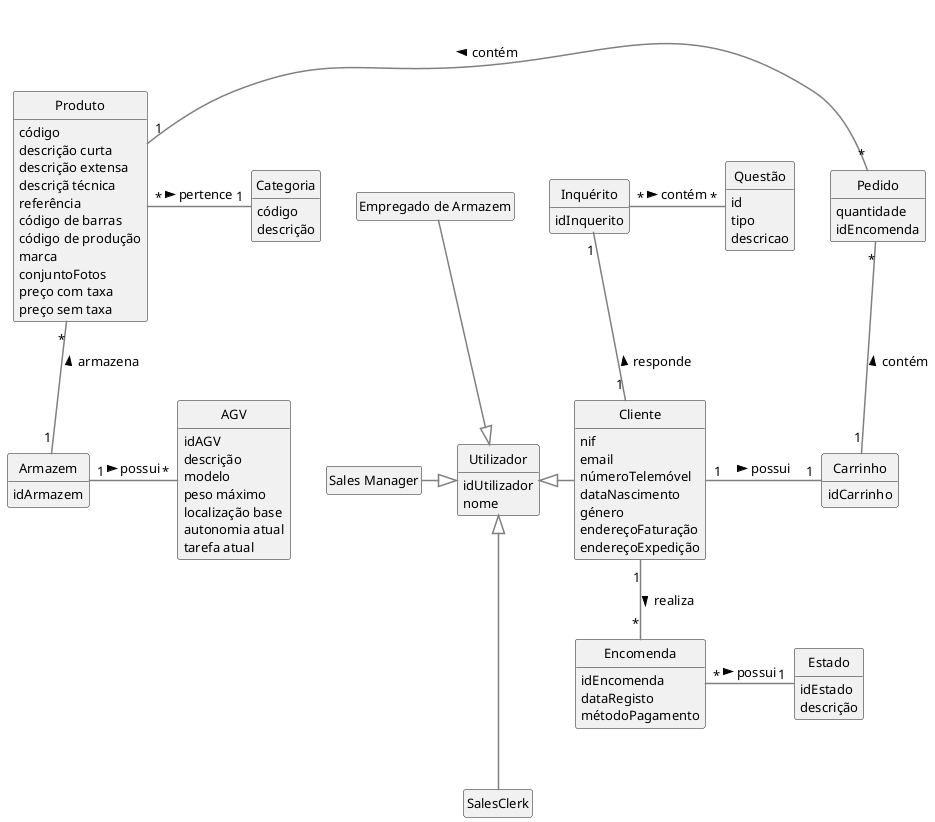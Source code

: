@startuml Modelo de domínio
skinparam style strictuml
skinparam DefaultFontName Arial
skinparam DefaultFontSize 13
skinparam ArrowThickness 1.5
skinparam Arrowcolor #gray
hide empty members

Cliente -left--|> Utilizador
Empregado --|> Utilizador
SalesClerk -up--|> Utilizador
SalesManager -right--|> Utilizador
Produto "*"-"1" Categoria : pertence >
Cliente "1"-"1" Carrinho : possui >
Carrinho "1"-up-"*" Pedido : contém >
Pedido "*"-left-"1" Produto : contém >
Cliente "1"-down-"*" Encomenda : realiza >
Encomenda "*"-"1" Estado : possui >
Armazem "1"-up-"*" Produto : armazena >
Inquérito "*"-"*" Questão : contém >
Armazem "1"-"*" AGV : possui >
Cliente "1"-up-"1" Inquérito: responde >


class "Produto" as Produto {
código
descrição curta
descrição extensa
descriçã técnica
referência
código de barras
código de produção
marca
conjuntoFotos
preço com taxa
preço sem taxa
}

class "Categoria" as Categoria {
código
descrição
}


class "Cliente" as Cliente {
nif
email
númeroTelemóvel
dataNascimento
género
endereçoFaturação
endereçoExpedição
}

class "Carrinho" as Carrinho {
idCarrinho
}

class "Pedido" as Pedido {
quantidade
idEncomenda
}

class "Encomenda" as Encomenda {
idEncomenda
dataRegisto
métodoPagamento
}

class "Estado" as Estado {
idEstado
descrição
}

class "Armazem" as Armazem{
idArmazem
}

class AGV{
idAGV
descrição
modelo
peso máximo
localização base
autonomia atual
tarefa atual
}

class "Empregado de Armazem" as Empregado{
}

class "SalesClerk" as SalesClerk{
}

class "Sales Manager" as SalesManager{
}

class "Inquérito" as Inquérito{
idInquerito
}

class "Questão" as Questão{
id
tipo
descricao
}

class "Utilizador" as Utilizador{
idUtilizador
nome
}


@enduml